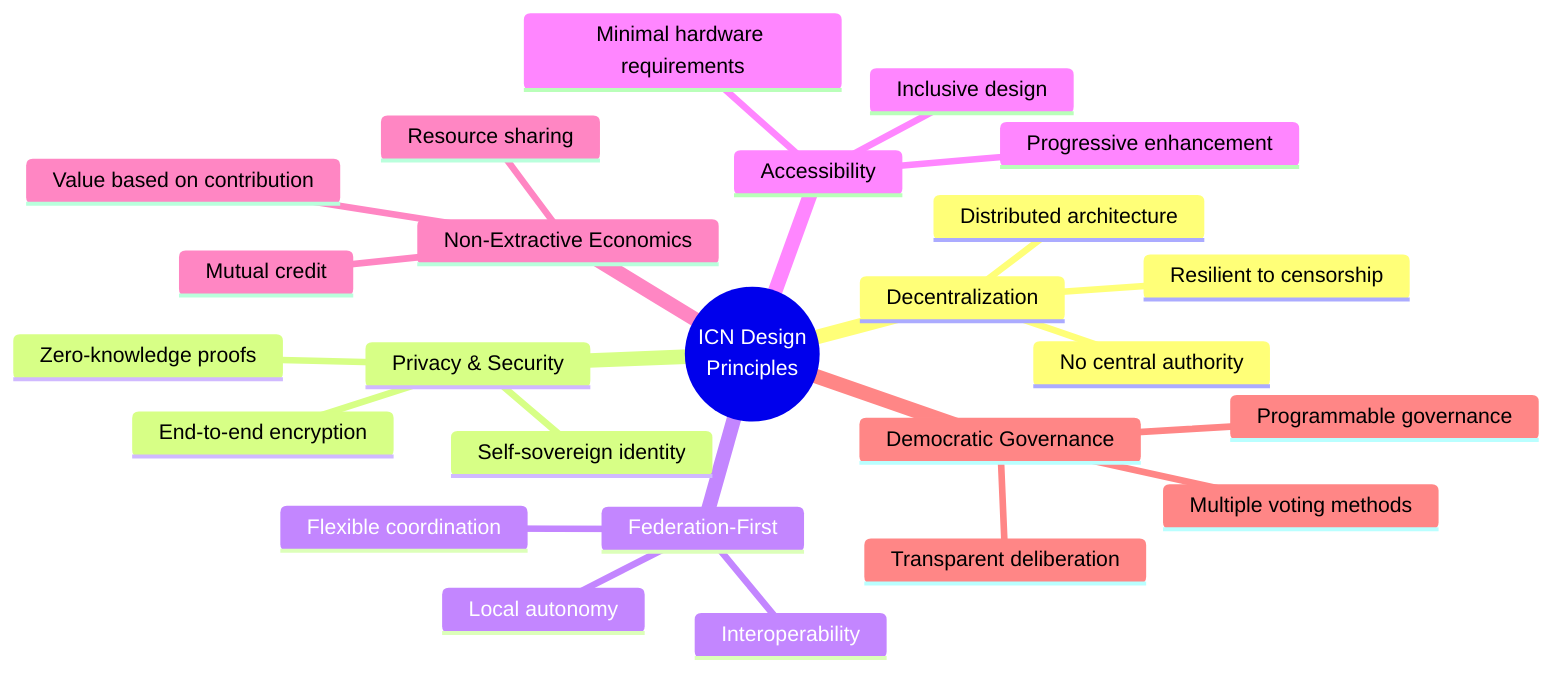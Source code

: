 mindmap
  root((ICN Design<br>Principles))
    Decentralization
      No central authority
      Distributed architecture
      Resilient to censorship
    Privacy & Security
      Zero-knowledge proofs
      End-to-end encryption
      Self-sovereign identity
    Federation-First
      Local autonomy
      Flexible coordination
      Interoperability
    Accessibility
      Minimal hardware requirements
      Progressive enhancement
      Inclusive design
    Non-Extractive Economics
      Mutual credit
      Resource sharing
      Value based on contribution
    Democratic Governance
      Programmable governance
      Multiple voting methods
      Transparent deliberation